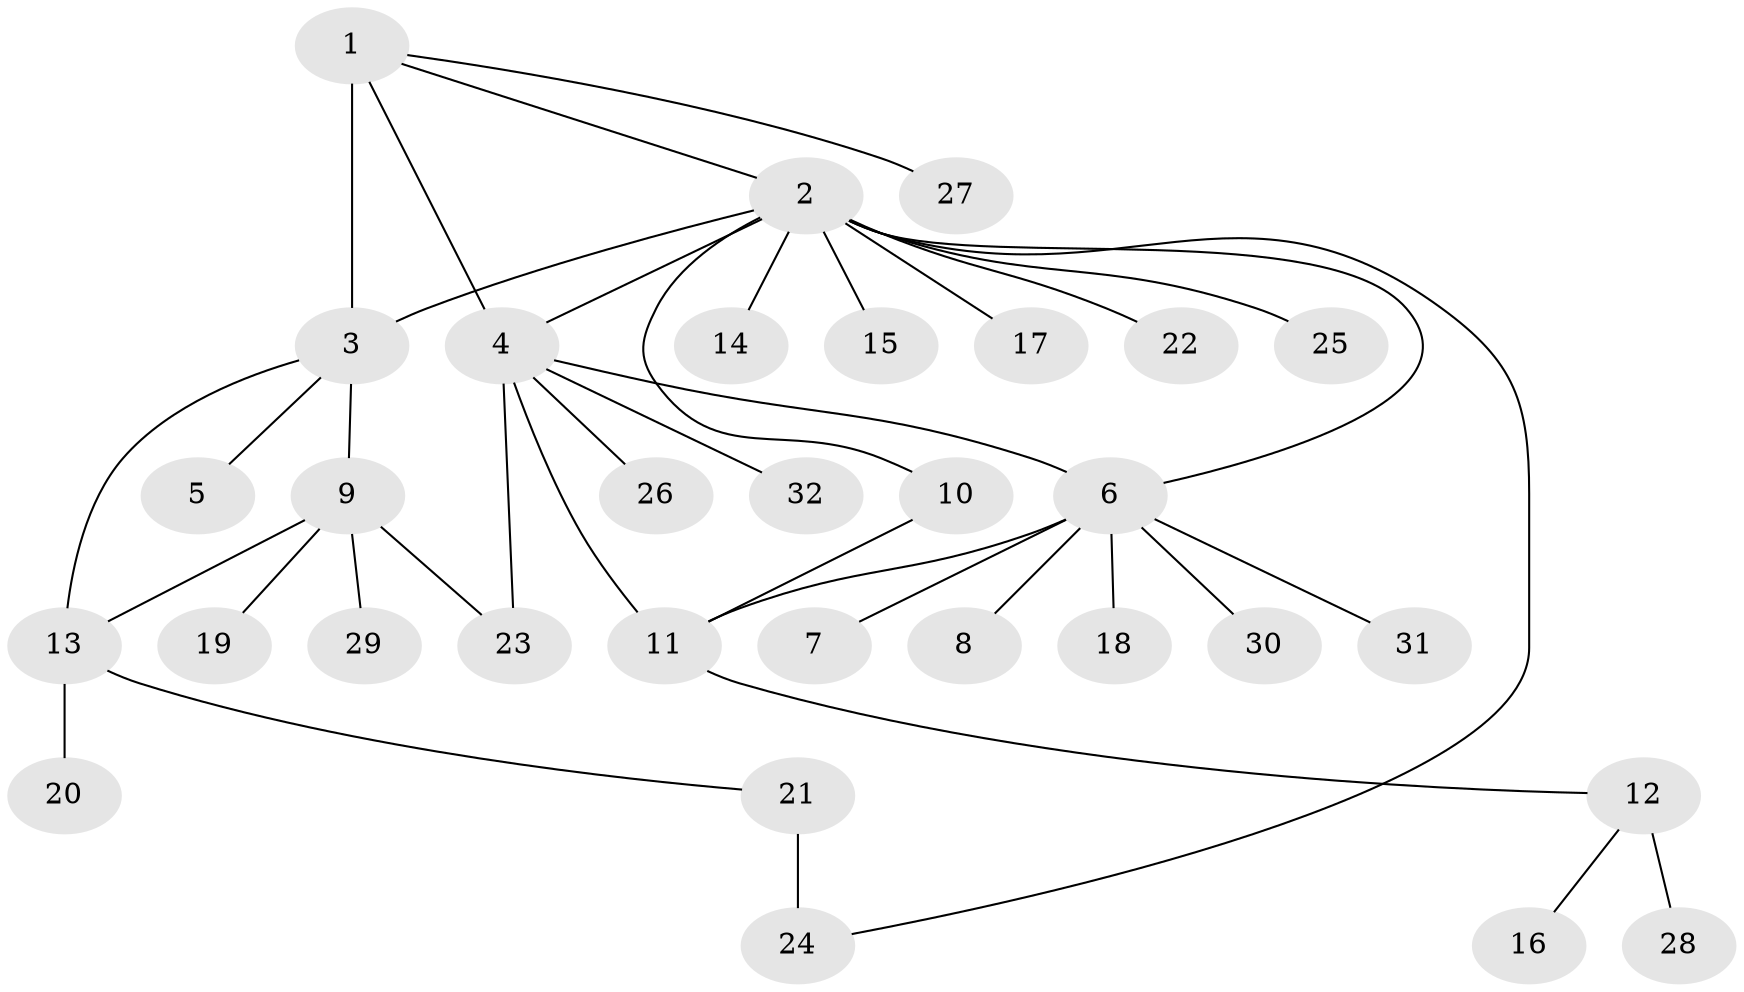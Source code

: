 // original degree distribution, {2: 0.2222222222222222, 14: 0.015873015873015872, 18: 0.015873015873015872, 1: 0.6031746031746031, 10: 0.015873015873015872, 9: 0.015873015873015872, 3: 0.031746031746031744, 6: 0.031746031746031744, 4: 0.031746031746031744, 5: 0.015873015873015872}
// Generated by graph-tools (version 1.1) at 2025/35/03/09/25 02:35:18]
// undirected, 32 vertices, 39 edges
graph export_dot {
graph [start="1"]
  node [color=gray90,style=filled];
  1;
  2;
  3;
  4;
  5;
  6;
  7;
  8;
  9;
  10;
  11;
  12;
  13;
  14;
  15;
  16;
  17;
  18;
  19;
  20;
  21;
  22;
  23;
  24;
  25;
  26;
  27;
  28;
  29;
  30;
  31;
  32;
  1 -- 2 [weight=1.0];
  1 -- 3 [weight=12.0];
  1 -- 4 [weight=1.0];
  1 -- 27 [weight=1.0];
  2 -- 3 [weight=1.0];
  2 -- 4 [weight=1.0];
  2 -- 6 [weight=1.0];
  2 -- 10 [weight=1.0];
  2 -- 14 [weight=1.0];
  2 -- 15 [weight=1.0];
  2 -- 17 [weight=1.0];
  2 -- 22 [weight=1.0];
  2 -- 24 [weight=1.0];
  2 -- 25 [weight=1.0];
  3 -- 5 [weight=1.0];
  3 -- 9 [weight=1.0];
  3 -- 13 [weight=1.0];
  4 -- 6 [weight=1.0];
  4 -- 11 [weight=1.0];
  4 -- 23 [weight=2.0];
  4 -- 26 [weight=1.0];
  4 -- 32 [weight=1.0];
  6 -- 7 [weight=1.0];
  6 -- 8 [weight=1.0];
  6 -- 11 [weight=1.0];
  6 -- 18 [weight=1.0];
  6 -- 30 [weight=1.0];
  6 -- 31 [weight=1.0];
  9 -- 13 [weight=2.0];
  9 -- 19 [weight=1.0];
  9 -- 23 [weight=1.0];
  9 -- 29 [weight=1.0];
  10 -- 11 [weight=2.0];
  11 -- 12 [weight=1.0];
  12 -- 16 [weight=1.0];
  12 -- 28 [weight=1.0];
  13 -- 20 [weight=1.0];
  13 -- 21 [weight=1.0];
  21 -- 24 [weight=3.0];
}
